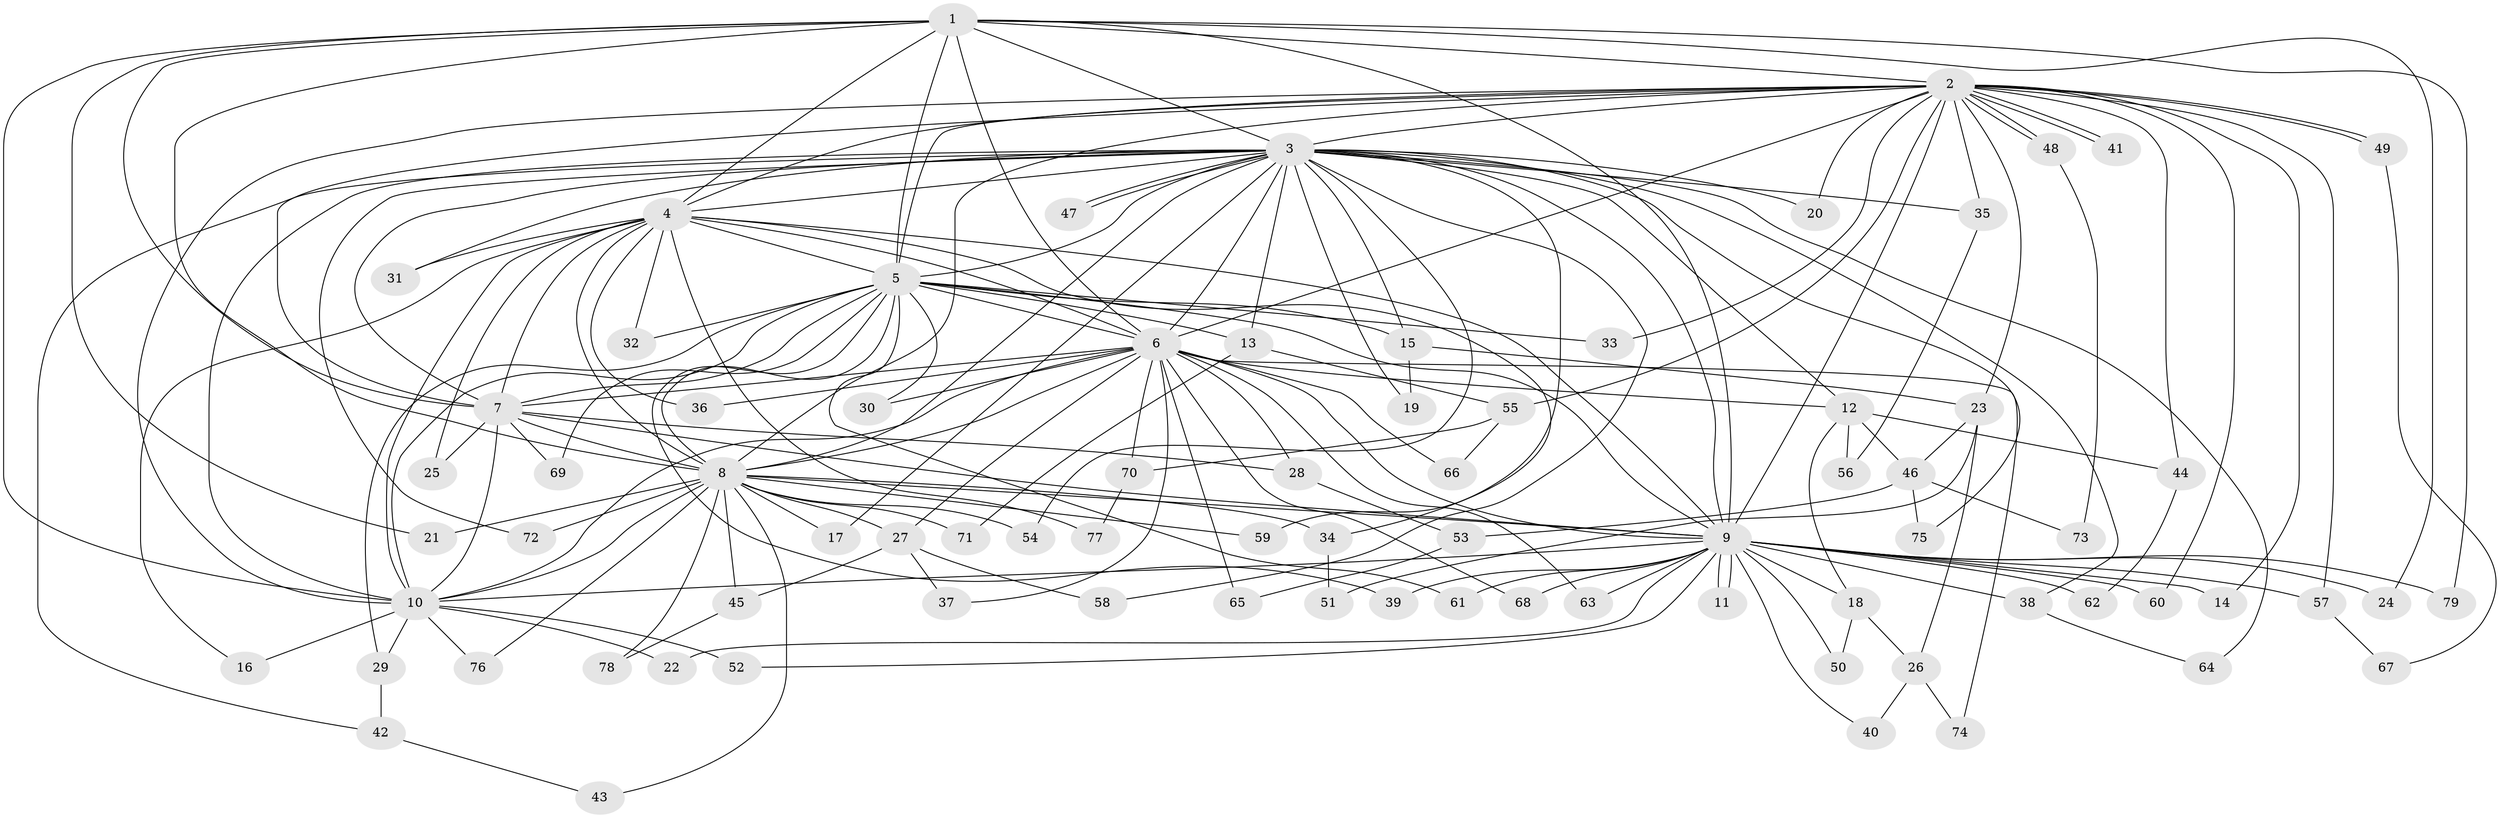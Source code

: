 // coarse degree distribution, {9: 0.04, 7: 0.04, 2: 0.32, 13: 0.04, 1: 0.12, 6: 0.12, 12: 0.08, 3: 0.08, 15: 0.04, 4: 0.04, 11: 0.04, 16: 0.04}
// Generated by graph-tools (version 1.1) at 2025/36/03/04/25 23:36:32]
// undirected, 79 vertices, 183 edges
graph export_dot {
  node [color=gray90,style=filled];
  1;
  2;
  3;
  4;
  5;
  6;
  7;
  8;
  9;
  10;
  11;
  12;
  13;
  14;
  15;
  16;
  17;
  18;
  19;
  20;
  21;
  22;
  23;
  24;
  25;
  26;
  27;
  28;
  29;
  30;
  31;
  32;
  33;
  34;
  35;
  36;
  37;
  38;
  39;
  40;
  41;
  42;
  43;
  44;
  45;
  46;
  47;
  48;
  49;
  50;
  51;
  52;
  53;
  54;
  55;
  56;
  57;
  58;
  59;
  60;
  61;
  62;
  63;
  64;
  65;
  66;
  67;
  68;
  69;
  70;
  71;
  72;
  73;
  74;
  75;
  76;
  77;
  78;
  79;
  1 -- 2;
  1 -- 3;
  1 -- 4;
  1 -- 5;
  1 -- 6;
  1 -- 7;
  1 -- 8;
  1 -- 9;
  1 -- 10;
  1 -- 21;
  1 -- 24;
  1 -- 79;
  2 -- 3;
  2 -- 4;
  2 -- 5;
  2 -- 6;
  2 -- 7;
  2 -- 8;
  2 -- 9;
  2 -- 10;
  2 -- 14;
  2 -- 20;
  2 -- 23;
  2 -- 33;
  2 -- 35;
  2 -- 41;
  2 -- 41;
  2 -- 44;
  2 -- 48;
  2 -- 48;
  2 -- 49;
  2 -- 49;
  2 -- 55;
  2 -- 57;
  2 -- 60;
  3 -- 4;
  3 -- 5;
  3 -- 6;
  3 -- 7;
  3 -- 8;
  3 -- 9;
  3 -- 10;
  3 -- 12;
  3 -- 13;
  3 -- 15;
  3 -- 17;
  3 -- 19;
  3 -- 20;
  3 -- 31;
  3 -- 35;
  3 -- 38;
  3 -- 42;
  3 -- 47;
  3 -- 47;
  3 -- 54;
  3 -- 58;
  3 -- 59;
  3 -- 64;
  3 -- 72;
  3 -- 75;
  4 -- 5;
  4 -- 6;
  4 -- 7;
  4 -- 8;
  4 -- 9;
  4 -- 10;
  4 -- 16;
  4 -- 25;
  4 -- 31;
  4 -- 32;
  4 -- 34;
  4 -- 36;
  4 -- 77;
  5 -- 6;
  5 -- 7;
  5 -- 8;
  5 -- 9;
  5 -- 10;
  5 -- 13;
  5 -- 15;
  5 -- 29;
  5 -- 30;
  5 -- 32;
  5 -- 33;
  5 -- 39;
  5 -- 61;
  5 -- 69;
  6 -- 7;
  6 -- 8;
  6 -- 9;
  6 -- 10;
  6 -- 12;
  6 -- 27;
  6 -- 28;
  6 -- 30;
  6 -- 36;
  6 -- 37;
  6 -- 63;
  6 -- 65;
  6 -- 66;
  6 -- 68;
  6 -- 70;
  6 -- 74;
  7 -- 8;
  7 -- 9;
  7 -- 10;
  7 -- 25;
  7 -- 28;
  7 -- 69;
  8 -- 9;
  8 -- 10;
  8 -- 17;
  8 -- 21;
  8 -- 27;
  8 -- 34;
  8 -- 43;
  8 -- 45;
  8 -- 54;
  8 -- 59;
  8 -- 71;
  8 -- 72;
  8 -- 76;
  8 -- 78;
  9 -- 10;
  9 -- 11;
  9 -- 11;
  9 -- 14;
  9 -- 18;
  9 -- 22;
  9 -- 24;
  9 -- 38;
  9 -- 39;
  9 -- 40;
  9 -- 50;
  9 -- 52;
  9 -- 57;
  9 -- 60;
  9 -- 61;
  9 -- 62;
  9 -- 63;
  9 -- 68;
  9 -- 79;
  10 -- 16;
  10 -- 22;
  10 -- 29;
  10 -- 52;
  10 -- 76;
  12 -- 18;
  12 -- 44;
  12 -- 46;
  12 -- 56;
  13 -- 55;
  13 -- 71;
  15 -- 19;
  15 -- 23;
  18 -- 26;
  18 -- 50;
  23 -- 26;
  23 -- 46;
  23 -- 51;
  26 -- 40;
  26 -- 74;
  27 -- 37;
  27 -- 45;
  27 -- 58;
  28 -- 53;
  29 -- 42;
  34 -- 51;
  35 -- 56;
  38 -- 64;
  42 -- 43;
  44 -- 62;
  45 -- 78;
  46 -- 53;
  46 -- 73;
  46 -- 75;
  48 -- 73;
  49 -- 67;
  53 -- 65;
  55 -- 66;
  55 -- 70;
  57 -- 67;
  70 -- 77;
}
